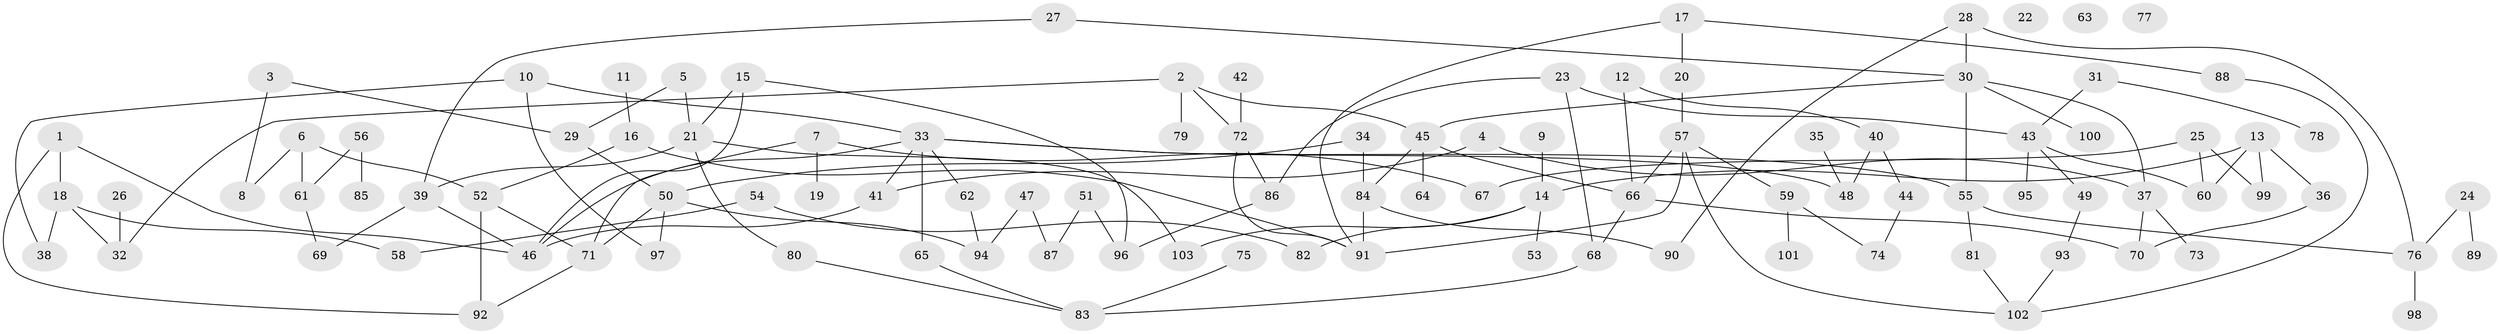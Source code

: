 // Generated by graph-tools (version 1.1) at 2025/49/03/09/25 03:49:10]
// undirected, 103 vertices, 134 edges
graph export_dot {
graph [start="1"]
  node [color=gray90,style=filled];
  1;
  2;
  3;
  4;
  5;
  6;
  7;
  8;
  9;
  10;
  11;
  12;
  13;
  14;
  15;
  16;
  17;
  18;
  19;
  20;
  21;
  22;
  23;
  24;
  25;
  26;
  27;
  28;
  29;
  30;
  31;
  32;
  33;
  34;
  35;
  36;
  37;
  38;
  39;
  40;
  41;
  42;
  43;
  44;
  45;
  46;
  47;
  48;
  49;
  50;
  51;
  52;
  53;
  54;
  55;
  56;
  57;
  58;
  59;
  60;
  61;
  62;
  63;
  64;
  65;
  66;
  67;
  68;
  69;
  70;
  71;
  72;
  73;
  74;
  75;
  76;
  77;
  78;
  79;
  80;
  81;
  82;
  83;
  84;
  85;
  86;
  87;
  88;
  89;
  90;
  91;
  92;
  93;
  94;
  95;
  96;
  97;
  98;
  99;
  100;
  101;
  102;
  103;
  1 -- 18;
  1 -- 46;
  1 -- 92;
  2 -- 32;
  2 -- 45;
  2 -- 72;
  2 -- 79;
  3 -- 8;
  3 -- 29;
  4 -- 37;
  4 -- 41;
  5 -- 21;
  5 -- 29;
  6 -- 8;
  6 -- 52;
  6 -- 61;
  7 -- 19;
  7 -- 67;
  7 -- 71;
  9 -- 14;
  10 -- 33;
  10 -- 38;
  10 -- 97;
  11 -- 16;
  12 -- 40;
  12 -- 66;
  13 -- 14;
  13 -- 36;
  13 -- 60;
  13 -- 99;
  14 -- 53;
  14 -- 82;
  14 -- 103;
  15 -- 21;
  15 -- 46;
  15 -- 96;
  16 -- 52;
  16 -- 91;
  17 -- 20;
  17 -- 88;
  17 -- 91;
  18 -- 32;
  18 -- 38;
  18 -- 58;
  20 -- 57;
  21 -- 39;
  21 -- 80;
  21 -- 103;
  23 -- 43;
  23 -- 68;
  23 -- 86;
  24 -- 76;
  24 -- 89;
  25 -- 60;
  25 -- 67;
  25 -- 99;
  26 -- 32;
  27 -- 30;
  27 -- 39;
  28 -- 30;
  28 -- 76;
  28 -- 90;
  29 -- 50;
  30 -- 37;
  30 -- 45;
  30 -- 55;
  30 -- 100;
  31 -- 43;
  31 -- 78;
  33 -- 41;
  33 -- 46;
  33 -- 48;
  33 -- 55;
  33 -- 62;
  33 -- 65;
  34 -- 50;
  34 -- 84;
  35 -- 48;
  36 -- 70;
  37 -- 70;
  37 -- 73;
  39 -- 46;
  39 -- 69;
  40 -- 44;
  40 -- 48;
  41 -- 46;
  42 -- 72;
  43 -- 49;
  43 -- 60;
  43 -- 95;
  44 -- 74;
  45 -- 64;
  45 -- 66;
  45 -- 84;
  47 -- 87;
  47 -- 94;
  49 -- 93;
  50 -- 71;
  50 -- 94;
  50 -- 97;
  51 -- 87;
  51 -- 96;
  52 -- 71;
  52 -- 92;
  54 -- 58;
  54 -- 82;
  55 -- 76;
  55 -- 81;
  56 -- 61;
  56 -- 85;
  57 -- 59;
  57 -- 66;
  57 -- 91;
  57 -- 102;
  59 -- 74;
  59 -- 101;
  61 -- 69;
  62 -- 94;
  65 -- 83;
  66 -- 68;
  66 -- 70;
  68 -- 83;
  71 -- 92;
  72 -- 86;
  72 -- 91;
  75 -- 83;
  76 -- 98;
  80 -- 83;
  81 -- 102;
  84 -- 90;
  84 -- 91;
  86 -- 96;
  88 -- 102;
  93 -- 102;
}
